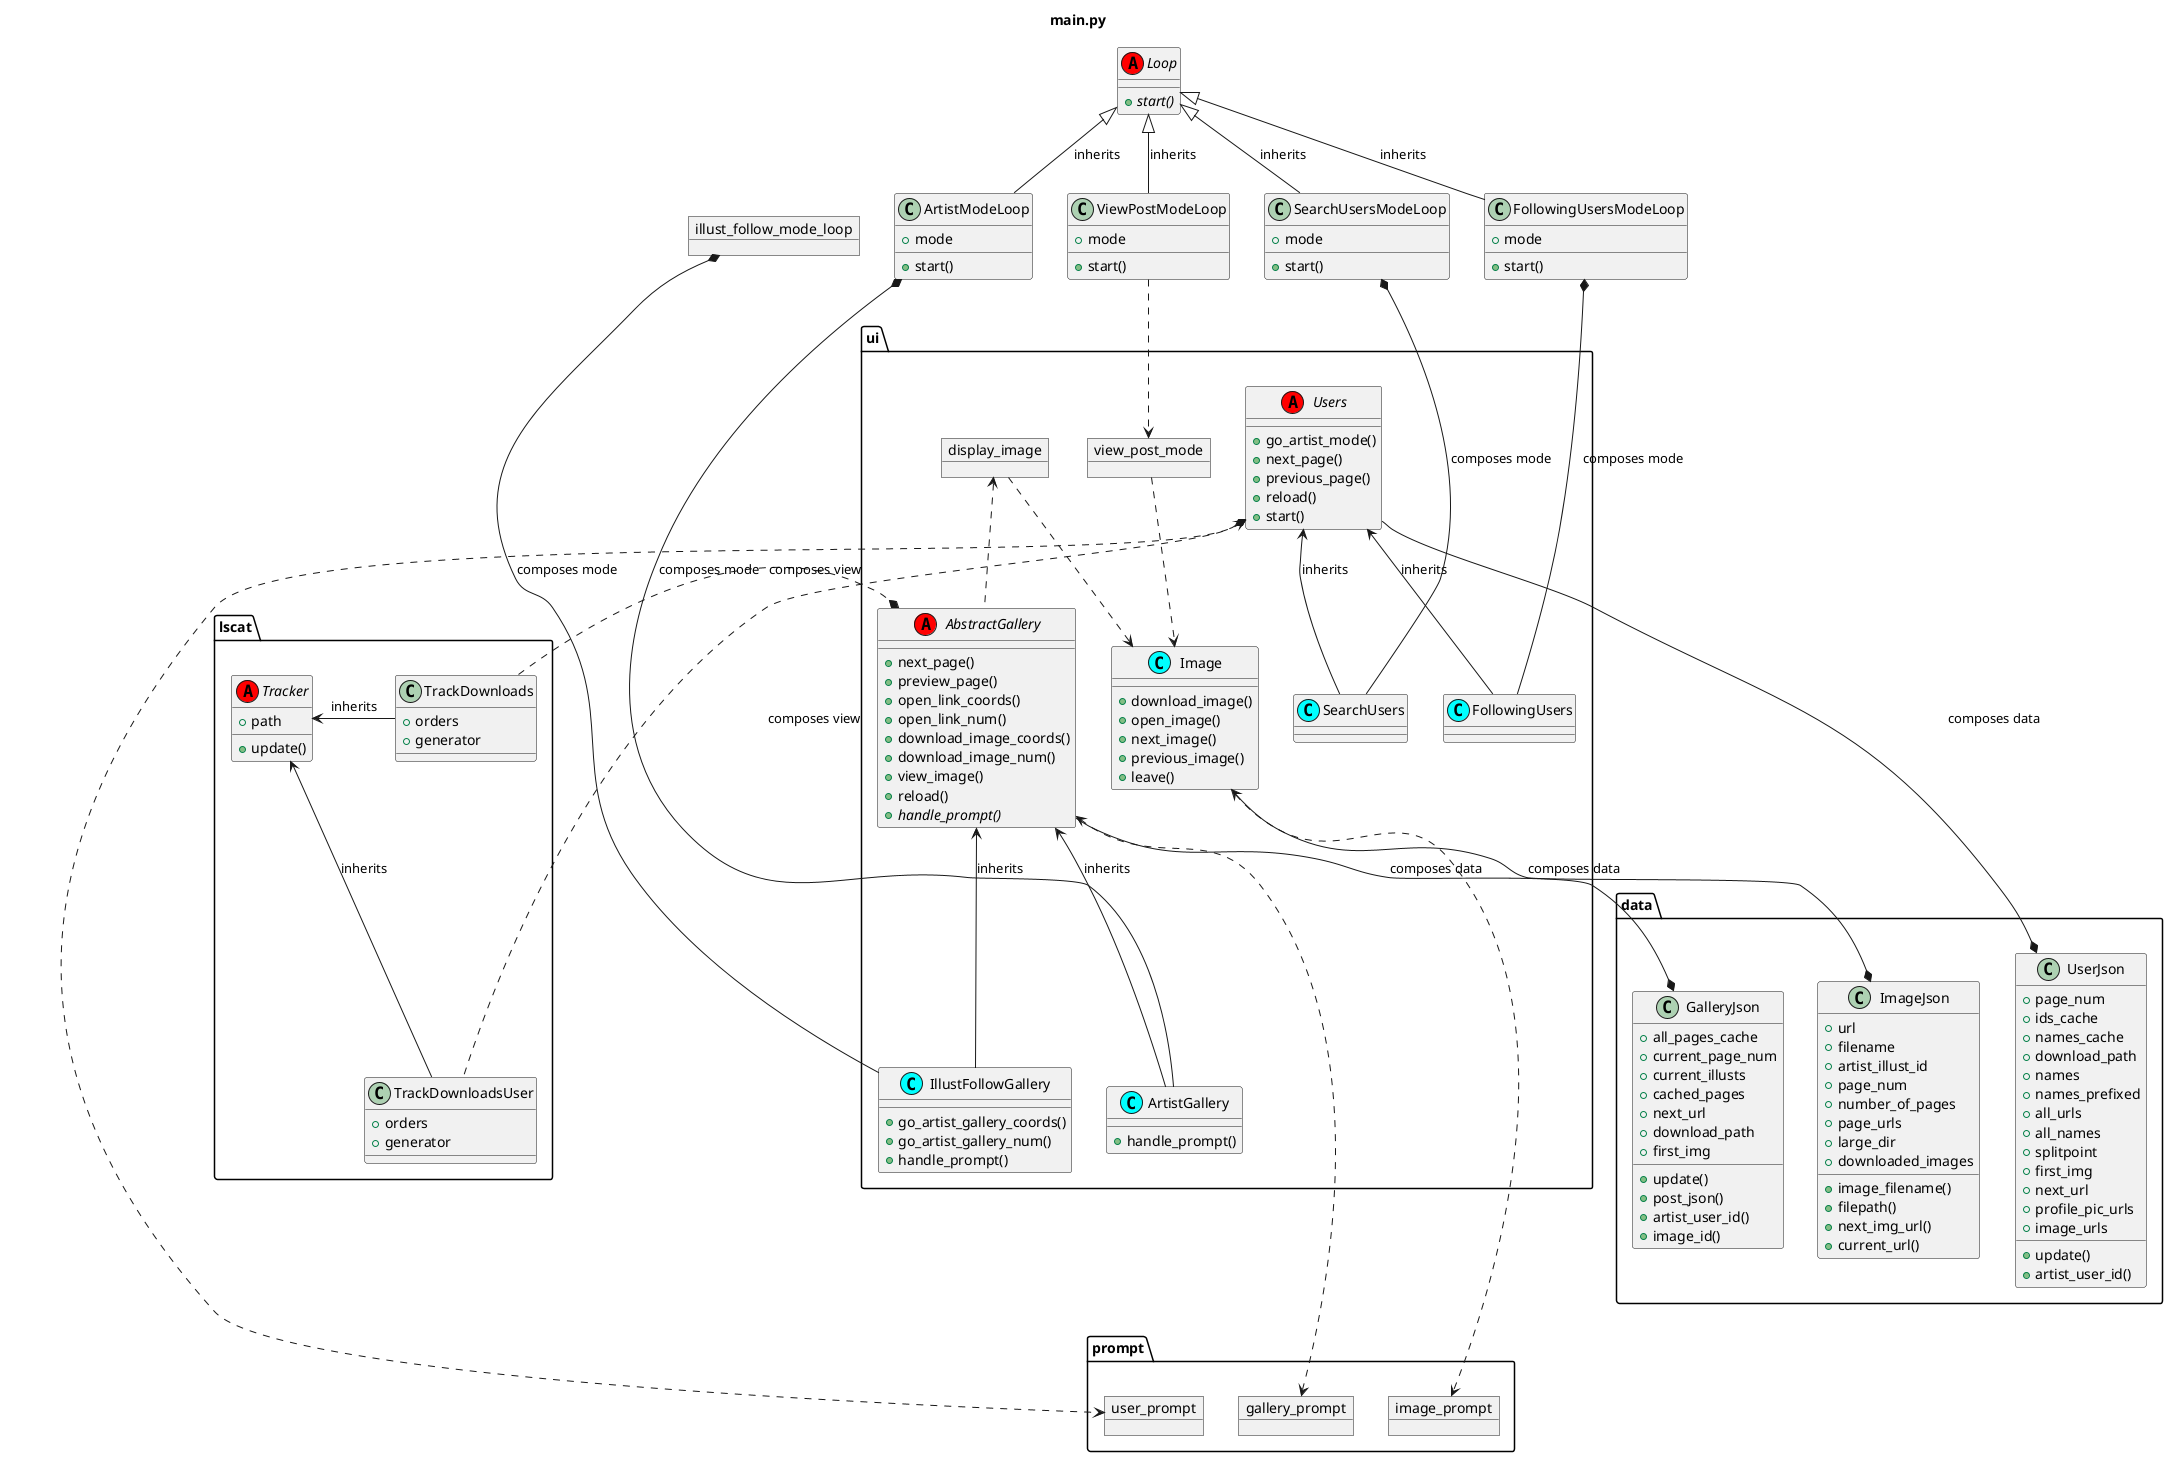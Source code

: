 @startuml

title main.py

abstract class Loop <<(A, red)>>{
  +{abstract}start()
}

class ArtistModeLoop {
    + mode
    +start()
}
object illust_follow_mode_loop

Loop <|-down- ArtistModeLoop: inherits
Loop <|-down[hidden]- illust_follow_mode_loop: inherits
illust_follow_mode_loop -right[hidden]-> ViewPostModeLoop
illust_follow_mode_loop -right[hidden]-> ArtistModeLoop
ViewPostModeLoop -left[hidden]-> ArtistModeLoop
ViewPostModeLoop -right[hidden]-> SearchUsersModeLoop
ViewPostModeLoop -right[hidden]-> FollowingUsersModeLoop

abstract class ui.AbstractGallery <<(A, red)>>{
    +next_page()
    +preview_page()
    +open_link_coords()
    +open_link_num()
    +download_image_coords()
    +download_image_num()
    +view_image()
    +reload()
    +{abstract}handle_prompt()
}

class ui.ArtistGallery <<(C, cyan)>>{
    +handle_prompt()
}
class ui.IllustFollowGallery <<(C, cyan)>>{
    +go_artist_gallery_coords()
    +go_artist_gallery_num()
    +handle_prompt()
}
ArtistModeLoop*-down- ui.ArtistGallery: composes mode

illust_follow_mode_loop*-down- ui.IllustFollowGallery: composes mode

ui.AbstractGallery <-down- ui.IllustFollowGallery: inherits

ui.AbstractGallery <-down- ui.ArtistGallery: inherits

ui.IllustFollowGallery -right[hidden]-> ui.ArtistGallery

class ViewPostModeLoop {
    + mode
    +start()
}
package ui {
    object view_post_mode
    object display_image
}
class ui.Image <<(C, cyan)>>{
    + download_image()
    + open_image()
    + next_image()
    + previous_image()
    + leave()
}

Loop <|-down- ViewPostModeLoop: inherits
ViewPostModeLoop ..> view_post_mode
view_post_mode ..> ui.Image
display_image ..> ui.Image
display_image <.. ui.AbstractGallery


class FollowingUsersModeLoop {
    + mode
    +start()
}
class SearchUsersModeLoop {
    + mode
    +start()
}
Loop <|-down- FollowingUsersModeLoop: inherits
Loop <|-down- SearchUsersModeLoop: inherits

class ui.FollowingUsers <<(C, cyan)>>
class ui.SearchUsers <<(C, cyan)>>
abstract class ui.Users <<(A, red)>>{
    +go_artist_mode()
    +next_page()
    +previous_page()
    +reload()
    +start()
}
ui.Users <-down- ui.FollowingUsers: inherits
ui.Users <-down- ui.SearchUsers: inherits
FollowingUsersModeLoop*-down- ui.FollowingUsers: composes mode
SearchUsersModeLoop*-down- ui.SearchUsers: composes mode


abstract class lscat.Tracker <<(A, red)>>{
    + path
    +update()
}
class lscat.TrackDownloads {
    + orders
    + generator
}
class lscat.TrackDownloadsUser {
    + orders
    + generator
}

lscat.Tracker <- lscat.TrackDownloadsUser: inherits
lscat.Tracker <- lscat.TrackDownloads: inherits

ui.Users*.down. lscat.TrackDownloadsUser: composes view
ui.AbstractGallery*.up lscat.TrackDownloads: composes view

lscat.TrackDownloadsUser -up[hidden]-> lscat.TrackDownloads
lscat.TrackDownloadsUser --up[hidden]-> ui.AbstractGallery

package prompt {
    object user_prompt
    ui.Users <..> user_prompt

    object gallery_prompt
    ui.AbstractGallery <.down.> gallery_prompt

    object image_prompt
    ui.Image <.down..> image_prompt
}


class data.GalleryJson {
    + all_pages_cache
    + current_page_num
    + current_illusts
    + cached_pages
    + next_url
    + download_path
    + first_img
    +update()
    +post_json()
    +artist_user_id()
    +image_id()
}
class data.ImageJson {
    + url
    + filename
    + artist_illust_id
    + page_num
    + number_of_pages
    + page_urls
    + large_dir
    + downloaded_images
    +image_filename()
    +filepath()
    +next_img_url()
    +current_url()
}
class data.UserJson {
    + page_num
    + ids_cache
    + names_cache
    + download_path
    + names
    + names_prefixed
    + all_urls
    + all_names
    + splitpoint
    + first_img
    +update()
    + next_url
    + profile_pic_urls
    + image_urls
    +artist_user_id()
}

data.GalleryJson *-up- ui.AbstractGallery: composes data
data.ImageJson *-up- ui.Image: composes data
data.UserJson *-up- ui.Users: composes data

@enduml
